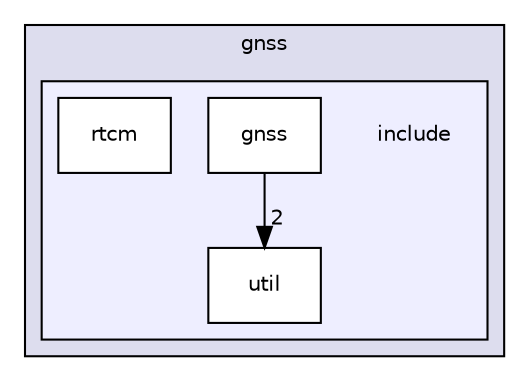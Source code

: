 digraph "modules/drivers/gnss/include" {
  compound=true
  node [ fontsize="10", fontname="Helvetica"];
  edge [ labelfontsize="10", labelfontname="Helvetica"];
  subgraph clusterdir_f27f65aa3defbe702613ab09ad042a1e {
    graph [ bgcolor="#ddddee", pencolor="black", label="gnss" fontname="Helvetica", fontsize="10", URL="dir_f27f65aa3defbe702613ab09ad042a1e.html"]
  subgraph clusterdir_e82d5686ef5c2583c33755be40b0f03e {
    graph [ bgcolor="#eeeeff", pencolor="black", label="" URL="dir_e82d5686ef5c2583c33755be40b0f03e.html"];
    dir_e82d5686ef5c2583c33755be40b0f03e [shape=plaintext label="include"];
    dir_31425d23b5d975787968b2d4c5569b82 [shape=box label="gnss" color="black" fillcolor="white" style="filled" URL="dir_31425d23b5d975787968b2d4c5569b82.html"];
    dir_e0ee1be7e529b8ca709b53f648be080c [shape=box label="rtcm" color="black" fillcolor="white" style="filled" URL="dir_e0ee1be7e529b8ca709b53f648be080c.html"];
    dir_f1a56558633594bf706ea670451c55c3 [shape=box label="util" color="black" fillcolor="white" style="filled" URL="dir_f1a56558633594bf706ea670451c55c3.html"];
  }
  }
  dir_31425d23b5d975787968b2d4c5569b82->dir_f1a56558633594bf706ea670451c55c3 [headlabel="2", labeldistance=1.5 headhref="dir_000106_000034.html"];
}
